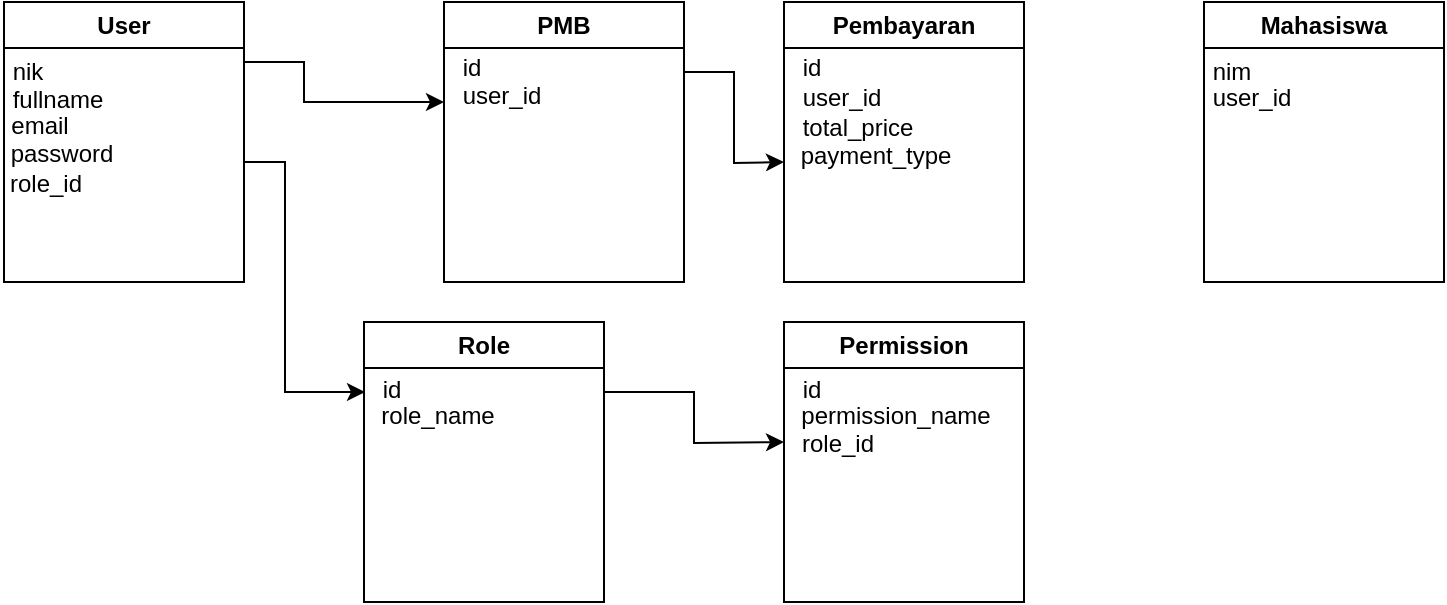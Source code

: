 <mxfile version="21.5.0" type="github">
  <diagram name="Page-1" id="mlIwyJq4xI4mz4m-xWhL">
    <mxGraphModel dx="845" dy="496" grid="1" gridSize="10" guides="1" tooltips="1" connect="1" arrows="1" fold="1" page="1" pageScale="1" pageWidth="850" pageHeight="1100" math="0" shadow="0">
      <root>
        <mxCell id="0" />
        <mxCell id="1" parent="0" />
        <mxCell id="yUwluh3_jwDpta-TjZJO-21" style="edgeStyle=orthogonalEdgeStyle;rounded=0;orthogonalLoop=1;jettySize=auto;html=1;exitX=1;exitY=0.25;exitDx=0;exitDy=0;" edge="1" parent="1" source="yUwluh3_jwDpta-TjZJO-9">
          <mxGeometry relative="1" as="geometry">
            <mxPoint x="130.0" y="44.909" as="targetPoint" />
          </mxGeometry>
        </mxCell>
        <mxCell id="yUwluh3_jwDpta-TjZJO-9" value="User" style="swimlane;whiteSpace=wrap;html=1;" vertex="1" parent="1">
          <mxGeometry x="10" y="10" width="120" height="140" as="geometry">
            <mxRectangle x="10" y="10" width="140" height="30" as="alternateBounds" />
          </mxGeometry>
        </mxCell>
        <mxCell id="yUwluh3_jwDpta-TjZJO-12" value="nik" style="text;strokeColor=none;align=center;fillColor=none;html=1;verticalAlign=middle;whiteSpace=wrap;rounded=0;" vertex="1" parent="yUwluh3_jwDpta-TjZJO-9">
          <mxGeometry x="2" y="30" width="20" height="10" as="geometry" />
        </mxCell>
        <mxCell id="yUwluh3_jwDpta-TjZJO-13" value="fullname" style="text;strokeColor=none;align=center;fillColor=none;html=1;verticalAlign=middle;whiteSpace=wrap;rounded=0;" vertex="1" parent="yUwluh3_jwDpta-TjZJO-9">
          <mxGeometry x="7" y="44" width="40" height="10" as="geometry" />
        </mxCell>
        <mxCell id="yUwluh3_jwDpta-TjZJO-14" value="password" style="text;strokeColor=none;align=center;fillColor=none;html=1;verticalAlign=middle;whiteSpace=wrap;rounded=0;" vertex="1" parent="yUwluh3_jwDpta-TjZJO-9">
          <mxGeometry x="9" y="71" width="40" height="10" as="geometry" />
        </mxCell>
        <mxCell id="yUwluh3_jwDpta-TjZJO-16" value="role_id" style="text;strokeColor=none;align=center;fillColor=none;html=1;verticalAlign=middle;whiteSpace=wrap;rounded=0;" vertex="1" parent="yUwluh3_jwDpta-TjZJO-9">
          <mxGeometry x="1" y="86" width="40" height="10" as="geometry" />
        </mxCell>
        <mxCell id="yUwluh3_jwDpta-TjZJO-41" value="email" style="text;strokeColor=none;align=center;fillColor=none;html=1;verticalAlign=middle;whiteSpace=wrap;rounded=0;" vertex="1" parent="yUwluh3_jwDpta-TjZJO-9">
          <mxGeometry x="-2" y="57" width="40" height="10" as="geometry" />
        </mxCell>
        <mxCell id="yUwluh3_jwDpta-TjZJO-40" style="edgeStyle=orthogonalEdgeStyle;rounded=0;orthogonalLoop=1;jettySize=auto;html=1;exitX=1;exitY=0.25;exitDx=0;exitDy=0;" edge="1" parent="1" source="yUwluh3_jwDpta-TjZJO-10">
          <mxGeometry relative="1" as="geometry">
            <mxPoint x="400" y="90" as="targetPoint" />
          </mxGeometry>
        </mxCell>
        <mxCell id="yUwluh3_jwDpta-TjZJO-10" value="PMB" style="swimlane;whiteSpace=wrap;html=1;" vertex="1" parent="1">
          <mxGeometry x="230" y="10" width="120" height="140" as="geometry">
            <mxRectangle x="10" y="10" width="140" height="30" as="alternateBounds" />
          </mxGeometry>
        </mxCell>
        <mxCell id="yUwluh3_jwDpta-TjZJO-19" value="id" style="text;strokeColor=none;align=center;fillColor=none;html=1;verticalAlign=middle;whiteSpace=wrap;rounded=0;" vertex="1" parent="yUwluh3_jwDpta-TjZJO-10">
          <mxGeometry x="4" y="28" width="20" height="10" as="geometry" />
        </mxCell>
        <mxCell id="yUwluh3_jwDpta-TjZJO-20" value="user_id" style="text;strokeColor=none;align=center;fillColor=none;html=1;verticalAlign=middle;whiteSpace=wrap;rounded=0;" vertex="1" parent="yUwluh3_jwDpta-TjZJO-10">
          <mxGeometry x="19" y="42" width="20" height="10" as="geometry" />
        </mxCell>
        <mxCell id="yUwluh3_jwDpta-TjZJO-27" style="edgeStyle=orthogonalEdgeStyle;rounded=0;orthogonalLoop=1;jettySize=auto;html=1;exitX=1;exitY=0.25;exitDx=0;exitDy=0;" edge="1" parent="1" source="yUwluh3_jwDpta-TjZJO-11">
          <mxGeometry relative="1" as="geometry">
            <mxPoint x="400.0" y="230" as="targetPoint" />
          </mxGeometry>
        </mxCell>
        <mxCell id="yUwluh3_jwDpta-TjZJO-11" value="Role" style="swimlane;whiteSpace=wrap;html=1;" vertex="1" parent="1">
          <mxGeometry x="190" y="170" width="120" height="140" as="geometry">
            <mxRectangle x="190" y="170" width="140" height="30" as="alternateBounds" />
          </mxGeometry>
        </mxCell>
        <mxCell id="yUwluh3_jwDpta-TjZJO-18" value="id" style="text;strokeColor=none;align=center;fillColor=none;html=1;verticalAlign=middle;whiteSpace=wrap;rounded=0;" vertex="1" parent="yUwluh3_jwDpta-TjZJO-11">
          <mxGeometry x="4" y="29" width="20" height="10" as="geometry" />
        </mxCell>
        <mxCell id="yUwluh3_jwDpta-TjZJO-22" value="role_name" style="text;strokeColor=none;align=center;fillColor=none;html=1;verticalAlign=middle;whiteSpace=wrap;rounded=0;" vertex="1" parent="yUwluh3_jwDpta-TjZJO-11">
          <mxGeometry x="27" y="42" width="20" height="10" as="geometry" />
        </mxCell>
        <mxCell id="yUwluh3_jwDpta-TjZJO-17" style="edgeStyle=orthogonalEdgeStyle;rounded=0;orthogonalLoop=1;jettySize=auto;html=1;exitX=1;exitY=0.25;exitDx=0;exitDy=0;" edge="1" parent="1">
          <mxGeometry relative="1" as="geometry">
            <mxPoint x="190.5" y="205" as="targetPoint" />
            <mxPoint x="130" y="90" as="sourcePoint" />
            <Array as="points">
              <mxPoint x="150.5" y="90" />
              <mxPoint x="150.5" y="205" />
            </Array>
          </mxGeometry>
        </mxCell>
        <mxCell id="yUwluh3_jwDpta-TjZJO-23" value="Permission" style="swimlane;whiteSpace=wrap;html=1;" vertex="1" parent="1">
          <mxGeometry x="400" y="170" width="120" height="140" as="geometry">
            <mxRectangle x="10" y="10" width="140" height="30" as="alternateBounds" />
          </mxGeometry>
        </mxCell>
        <mxCell id="yUwluh3_jwDpta-TjZJO-24" value="id" style="text;strokeColor=none;align=center;fillColor=none;html=1;verticalAlign=middle;whiteSpace=wrap;rounded=0;" vertex="1" parent="yUwluh3_jwDpta-TjZJO-23">
          <mxGeometry x="4" y="29" width="20" height="10" as="geometry" />
        </mxCell>
        <mxCell id="yUwluh3_jwDpta-TjZJO-25" value="permission_name" style="text;strokeColor=none;align=center;fillColor=none;html=1;verticalAlign=middle;whiteSpace=wrap;rounded=0;" vertex="1" parent="yUwluh3_jwDpta-TjZJO-23">
          <mxGeometry x="46" y="42" width="20" height="10" as="geometry" />
        </mxCell>
        <mxCell id="yUwluh3_jwDpta-TjZJO-26" value="role_id" style="text;strokeColor=none;align=center;fillColor=none;html=1;verticalAlign=middle;whiteSpace=wrap;rounded=0;" vertex="1" parent="1">
          <mxGeometry x="417" y="226" width="20" height="10" as="geometry" />
        </mxCell>
        <mxCell id="yUwluh3_jwDpta-TjZJO-28" value="Pembayaran" style="swimlane;whiteSpace=wrap;html=1;" vertex="1" parent="1">
          <mxGeometry x="400" y="10" width="120" height="140" as="geometry">
            <mxRectangle x="10" y="10" width="140" height="30" as="alternateBounds" />
          </mxGeometry>
        </mxCell>
        <mxCell id="yUwluh3_jwDpta-TjZJO-29" value="id" style="text;strokeColor=none;align=center;fillColor=none;html=1;verticalAlign=middle;whiteSpace=wrap;rounded=0;" vertex="1" parent="yUwluh3_jwDpta-TjZJO-28">
          <mxGeometry x="4" y="28" width="20" height="10" as="geometry" />
        </mxCell>
        <mxCell id="yUwluh3_jwDpta-TjZJO-30" value="user_id" style="text;strokeColor=none;align=center;fillColor=none;html=1;verticalAlign=middle;whiteSpace=wrap;rounded=0;" vertex="1" parent="yUwluh3_jwDpta-TjZJO-28">
          <mxGeometry x="19" y="43" width="20" height="10" as="geometry" />
        </mxCell>
        <mxCell id="yUwluh3_jwDpta-TjZJO-31" value="total_price" style="text;strokeColor=none;align=center;fillColor=none;html=1;verticalAlign=middle;whiteSpace=wrap;rounded=0;" vertex="1" parent="1">
          <mxGeometry x="427" y="68" width="20" height="10" as="geometry" />
        </mxCell>
        <mxCell id="yUwluh3_jwDpta-TjZJO-33" value="" style="endArrow=classic;html=1;rounded=0;" edge="1" parent="1">
          <mxGeometry width="50" height="50" relative="1" as="geometry">
            <mxPoint x="130" y="40" as="sourcePoint" />
            <mxPoint x="230" y="60" as="targetPoint" />
            <Array as="points">
              <mxPoint x="160" y="40" />
              <mxPoint x="160" y="60" />
              <mxPoint x="180" y="60" />
            </Array>
          </mxGeometry>
        </mxCell>
        <mxCell id="yUwluh3_jwDpta-TjZJO-34" value="Mahasiswa" style="swimlane;whiteSpace=wrap;html=1;" vertex="1" parent="1">
          <mxGeometry x="610" y="10" width="120" height="140" as="geometry">
            <mxRectangle x="10" y="10" width="140" height="30" as="alternateBounds" />
          </mxGeometry>
        </mxCell>
        <mxCell id="yUwluh3_jwDpta-TjZJO-35" value="nim" style="text;strokeColor=none;align=center;fillColor=none;html=1;verticalAlign=middle;whiteSpace=wrap;rounded=0;" vertex="1" parent="yUwluh3_jwDpta-TjZJO-34">
          <mxGeometry x="4" y="30" width="20" height="10" as="geometry" />
        </mxCell>
        <mxCell id="yUwluh3_jwDpta-TjZJO-38" value="user_id" style="text;strokeColor=none;align=center;fillColor=none;html=1;verticalAlign=middle;whiteSpace=wrap;rounded=0;" vertex="1" parent="yUwluh3_jwDpta-TjZJO-34">
          <mxGeometry x="4" y="43" width="40" height="10" as="geometry" />
        </mxCell>
        <mxCell id="yUwluh3_jwDpta-TjZJO-39" value="payment_type" style="text;strokeColor=none;align=center;fillColor=none;html=1;verticalAlign=middle;whiteSpace=wrap;rounded=0;" vertex="1" parent="1">
          <mxGeometry x="436" y="82" width="20" height="10" as="geometry" />
        </mxCell>
      </root>
    </mxGraphModel>
  </diagram>
</mxfile>
